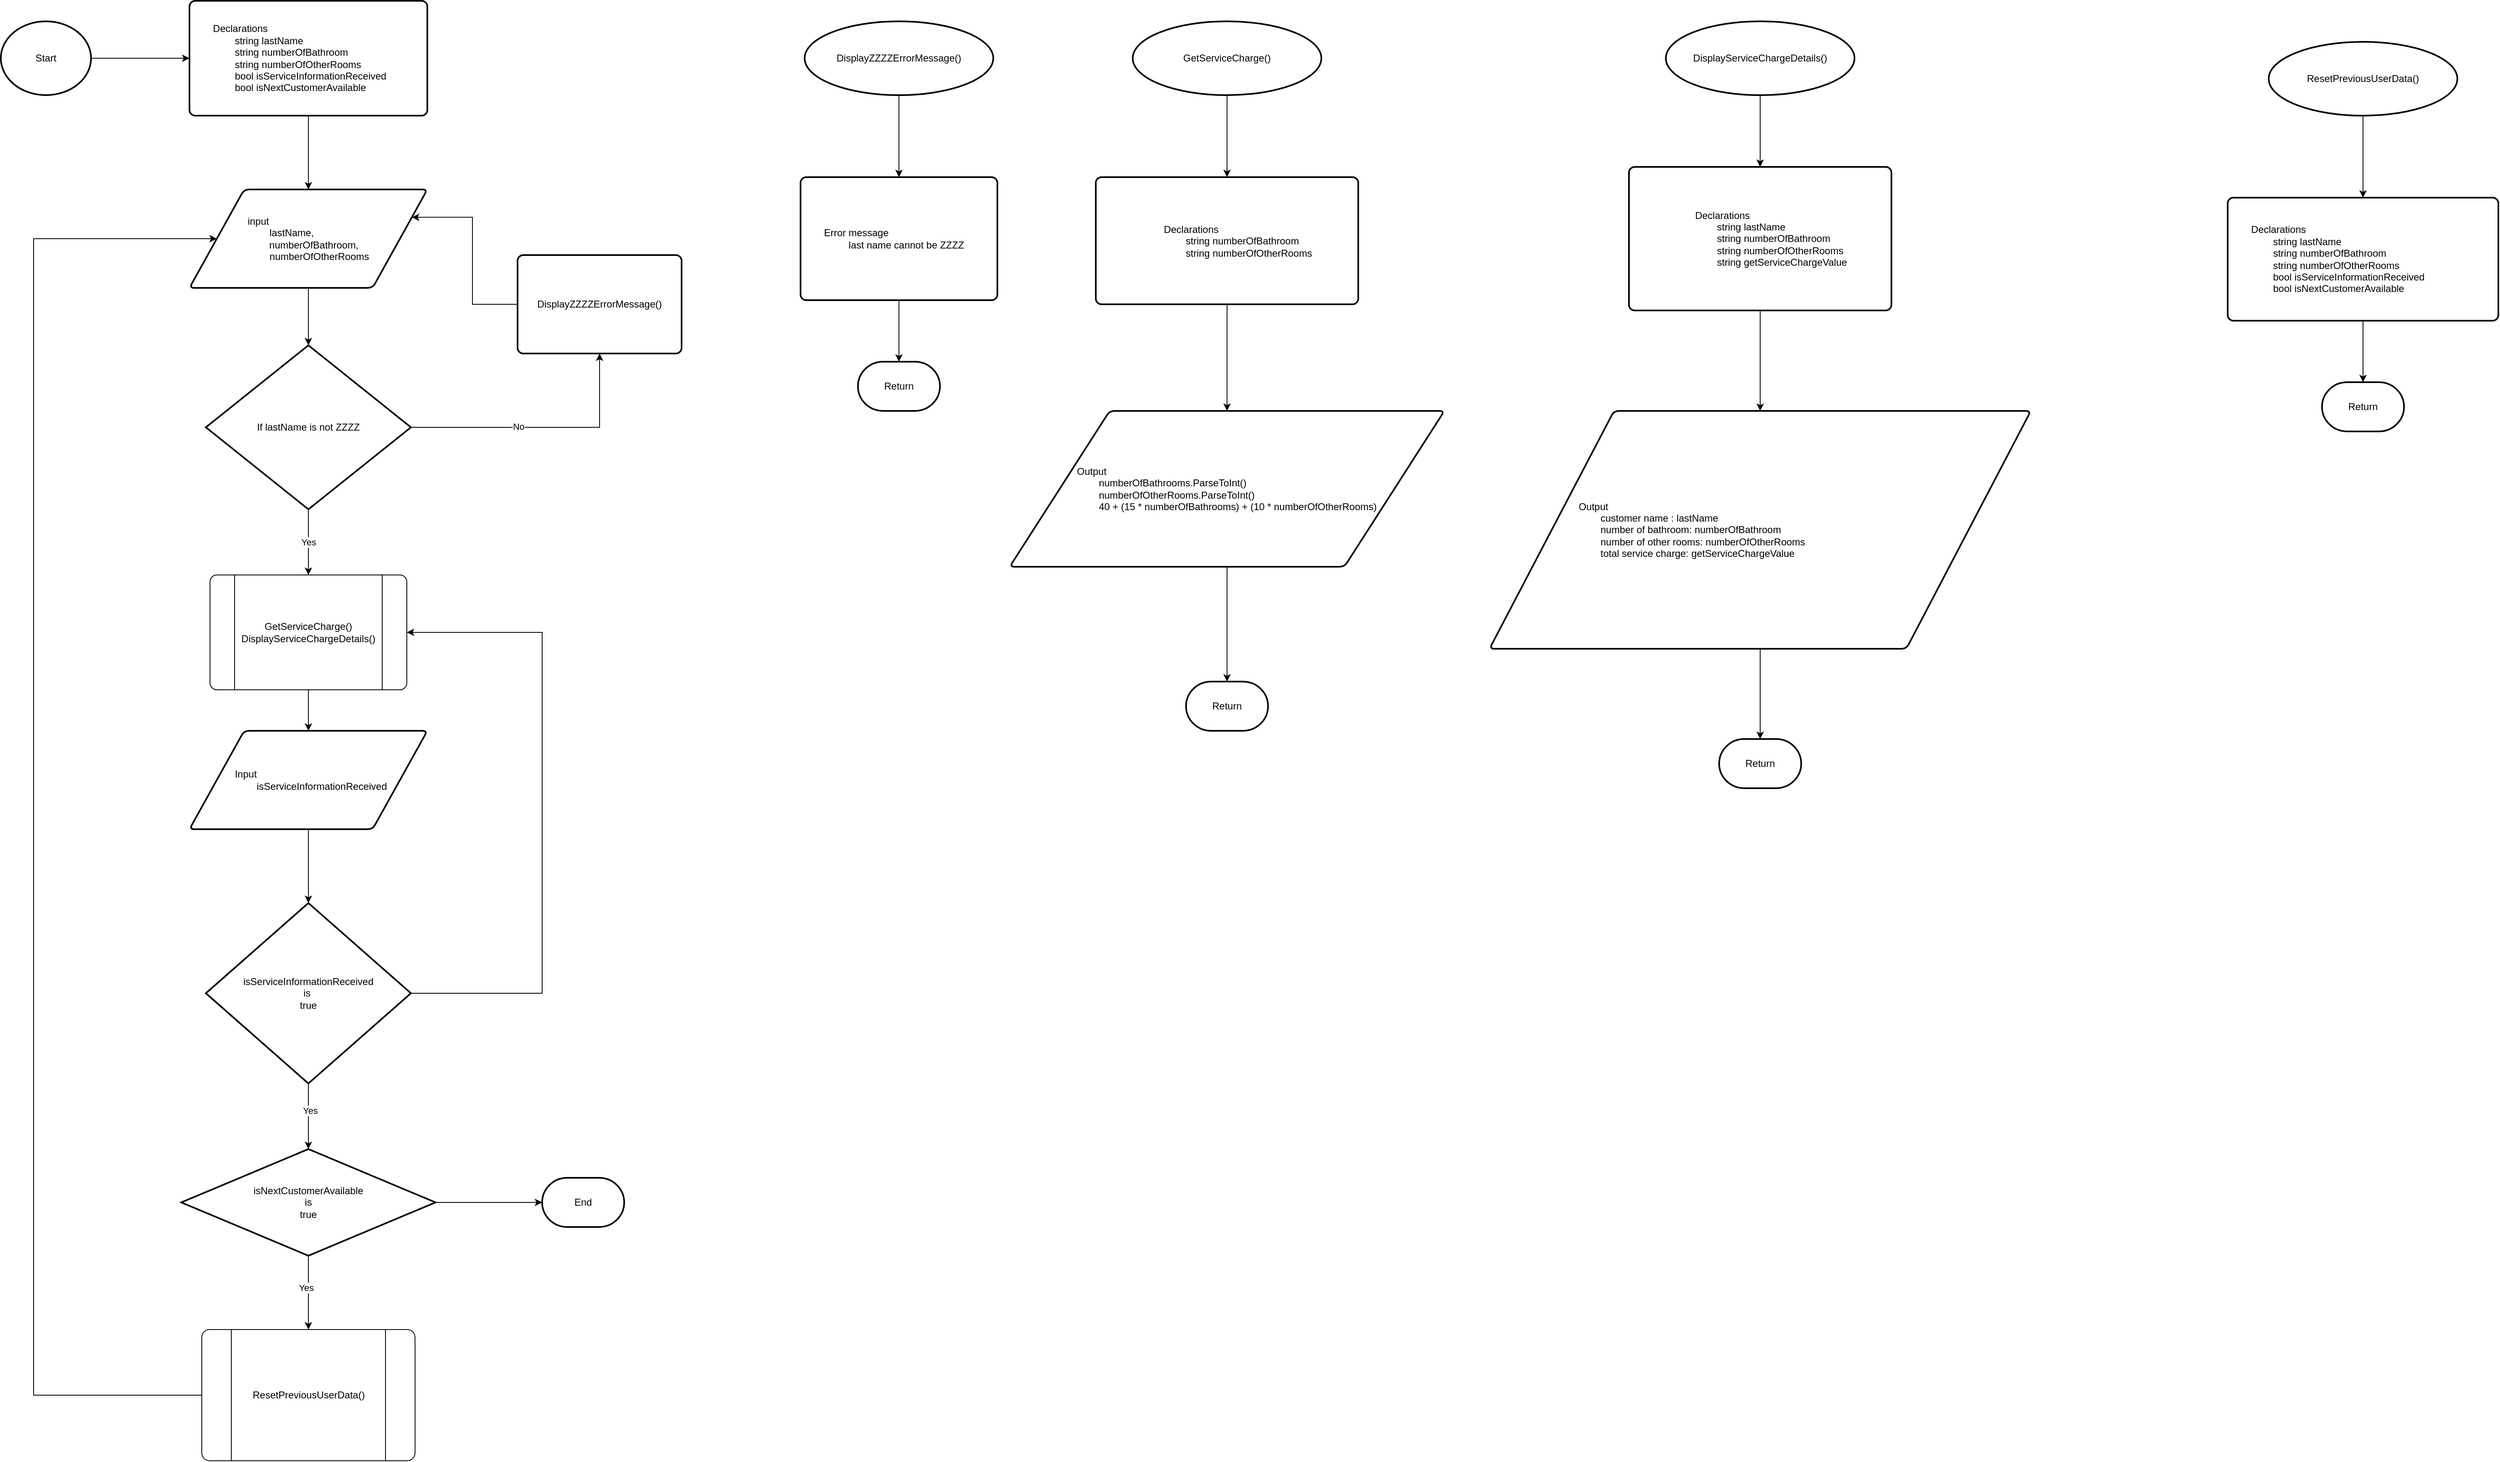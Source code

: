 <mxfile version="28.2.0">
  <diagram name="Page-1" id="oJgHFWgaNCBJmiCIwx_9">
    <mxGraphModel dx="4514" dy="2223" grid="1" gridSize="10" guides="1" tooltips="1" connect="1" arrows="1" fold="1" page="0" pageScale="1" pageWidth="850" pageHeight="1100" background="none" math="0" shadow="0">
      <root>
        <mxCell id="0" />
        <mxCell id="1" parent="0" />
        <mxCell id="lfT0ZGKRR4t4lY79A8cI-3" style="edgeStyle=orthogonalEdgeStyle;rounded=0;orthogonalLoop=1;jettySize=auto;html=1;entryX=0;entryY=0.5;entryDx=0;entryDy=0;" edge="1" parent="1" source="lfT0ZGKRR4t4lY79A8cI-1" target="lfT0ZGKRR4t4lY79A8cI-2">
          <mxGeometry relative="1" as="geometry" />
        </mxCell>
        <mxCell id="lfT0ZGKRR4t4lY79A8cI-1" value="Start" style="strokeWidth=2;html=1;shape=mxgraph.flowchart.start_1;whiteSpace=wrap;" vertex="1" parent="1">
          <mxGeometry x="-30" y="85" width="110" height="90" as="geometry" />
        </mxCell>
        <mxCell id="lfT0ZGKRR4t4lY79A8cI-20" style="edgeStyle=orthogonalEdgeStyle;rounded=0;orthogonalLoop=1;jettySize=auto;html=1;entryX=0.5;entryY=0;entryDx=0;entryDy=0;" edge="1" parent="1" source="lfT0ZGKRR4t4lY79A8cI-2" target="lfT0ZGKRR4t4lY79A8cI-19">
          <mxGeometry relative="1" as="geometry" />
        </mxCell>
        <mxCell id="lfT0ZGKRR4t4lY79A8cI-2" value="&lt;div align=&quot;left&quot;&gt;&lt;span&gt;&lt;span style=&quot;white-space: pre;&quot;&gt;&#x9;&lt;/span&gt;Declarations&lt;/span&gt;&lt;/div&gt;&lt;div align=&quot;left&quot;&gt;&lt;span&gt;&lt;span style=&quot;white-space: pre;&quot;&gt;&#x9;&lt;/span&gt;&lt;span style=&quot;white-space: pre;&quot;&gt;&#x9;string lastName&lt;/span&gt;&lt;/span&gt;&lt;/div&gt;&lt;div align=&quot;left&quot;&gt;&lt;span&gt;&lt;span style=&quot;white-space: pre;&quot;&gt;&lt;span style=&quot;white-space: pre;&quot;&gt;&#x9;&lt;/span&gt;&lt;span style=&quot;white-space: pre;&quot;&gt;&#x9;string numberOfBathroom&lt;/span&gt;&lt;/span&gt;&lt;/span&gt;&lt;/div&gt;&lt;div align=&quot;left&quot;&gt;&lt;span&gt;&lt;span style=&quot;white-space: pre;&quot;&gt;&lt;span style=&quot;white-space: pre;&quot;&gt;&lt;span style=&quot;white-space: pre;&quot;&gt;&#x9;&lt;/span&gt;&lt;span style=&quot;white-space: pre;&quot;&gt;&#x9;&lt;/span&gt;string &lt;/span&gt;&lt;/span&gt;&lt;/span&gt;&lt;span&gt;&lt;span style=&quot;white-space: pre;&quot;&gt;&lt;span style=&quot;white-space: pre;&quot;&gt;numberOfO&lt;/span&gt;&lt;/span&gt;&lt;/span&gt;&lt;span&gt;&lt;span style=&quot;white-space: pre;&quot;&gt;&lt;span style=&quot;white-space: pre;&quot;&gt;therRooms&lt;/span&gt;&lt;/span&gt;&lt;/span&gt;&lt;/div&gt;&lt;div align=&quot;left&quot;&gt;&lt;span&gt;&lt;span style=&quot;white-space: pre;&quot;&gt;&lt;span style=&quot;white-space: pre;&quot;&gt;&#x9;&lt;/span&gt;&lt;span style=&quot;white-space: pre;&quot;&gt;&#x9;bool isServiceInformationReceived&lt;/span&gt;&lt;/span&gt;&lt;/span&gt;&lt;/div&gt;&lt;div align=&quot;left&quot;&gt;&lt;span&gt;&lt;span style=&quot;white-space: pre;&quot;&gt;&lt;span style=&quot;white-space: pre;&quot;&gt;&lt;span style=&quot;white-space: pre;&quot;&gt;&#x9;&lt;/span&gt;&lt;span style=&quot;white-space: pre;&quot;&gt;&#x9;&lt;/span&gt;bool &lt;/span&gt;&lt;/span&gt;&lt;/span&gt;isNextCustomerAvailable&lt;/div&gt;" style="rounded=1;whiteSpace=wrap;html=1;absoluteArcSize=1;arcSize=14;strokeWidth=2;align=left;" vertex="1" parent="1">
          <mxGeometry x="200" y="60" width="290" height="140" as="geometry" />
        </mxCell>
        <mxCell id="lfT0ZGKRR4t4lY79A8cI-29" style="edgeStyle=orthogonalEdgeStyle;rounded=0;orthogonalLoop=1;jettySize=auto;html=1;entryX=0.5;entryY=0;entryDx=0;entryDy=0;" edge="1" parent="1" source="lfT0ZGKRR4t4lY79A8cI-15" target="lfT0ZGKRR4t4lY79A8cI-28">
          <mxGeometry relative="1" as="geometry" />
        </mxCell>
        <mxCell id="lfT0ZGKRR4t4lY79A8cI-15" value="&lt;div&gt;GetServiceCharge()&lt;/div&gt;&lt;div&gt;DisplayServiceChargeDetails()&lt;/div&gt;" style="verticalLabelPosition=middle;verticalAlign=middle;html=1;shape=process;whiteSpace=wrap;rounded=1;size=0.125;arcSize=6;labelPosition=center;align=center;" vertex="1" parent="1">
          <mxGeometry x="225" y="760" width="240" height="140" as="geometry" />
        </mxCell>
        <mxCell id="lfT0ZGKRR4t4lY79A8cI-22" style="edgeStyle=orthogonalEdgeStyle;rounded=0;orthogonalLoop=1;jettySize=auto;html=1;" edge="1" parent="1" source="lfT0ZGKRR4t4lY79A8cI-19" target="lfT0ZGKRR4t4lY79A8cI-21">
          <mxGeometry relative="1" as="geometry" />
        </mxCell>
        <mxCell id="lfT0ZGKRR4t4lY79A8cI-19" value="&lt;div align=&quot;left&quot;&gt;input&amp;nbsp;&lt;/div&gt;&lt;div align=&quot;left&quot;&gt;&lt;span style=&quot;white-space: pre;&quot;&gt;&#x9;&lt;/span&gt;lastName,&amp;nbsp;&lt;/div&gt;&lt;div&gt;&amp;nbsp; &amp;nbsp; numberOfBathroom,&lt;/div&gt;&lt;div align=&quot;left&quot;&gt;&lt;span style=&quot;white-space: pre;&quot;&gt;&#x9;&lt;/span&gt;numberOfOtherRooms&lt;/div&gt;" style="shape=parallelogram;html=1;strokeWidth=2;perimeter=parallelogramPerimeter;whiteSpace=wrap;rounded=1;arcSize=12;size=0.23;" vertex="1" parent="1">
          <mxGeometry x="200" y="290" width="290" height="120" as="geometry" />
        </mxCell>
        <mxCell id="lfT0ZGKRR4t4lY79A8cI-25" style="edgeStyle=orthogonalEdgeStyle;rounded=0;orthogonalLoop=1;jettySize=auto;html=1;entryX=0.5;entryY=1;entryDx=0;entryDy=0;" edge="1" parent="1" source="lfT0ZGKRR4t4lY79A8cI-21" target="lfT0ZGKRR4t4lY79A8cI-23">
          <mxGeometry relative="1" as="geometry" />
        </mxCell>
        <mxCell id="lfT0ZGKRR4t4lY79A8cI-26" value="No" style="edgeLabel;html=1;align=center;verticalAlign=middle;resizable=0;points=[];" vertex="1" connectable="0" parent="lfT0ZGKRR4t4lY79A8cI-25">
          <mxGeometry x="-0.181" y="1" relative="1" as="geometry">
            <mxPoint as="offset" />
          </mxGeometry>
        </mxCell>
        <mxCell id="lfT0ZGKRR4t4lY79A8cI-27" style="edgeStyle=orthogonalEdgeStyle;rounded=0;orthogonalLoop=1;jettySize=auto;html=1;" edge="1" parent="1" source="lfT0ZGKRR4t4lY79A8cI-21" target="lfT0ZGKRR4t4lY79A8cI-15">
          <mxGeometry relative="1" as="geometry" />
        </mxCell>
        <mxCell id="lfT0ZGKRR4t4lY79A8cI-40" value="&lt;div&gt;Yes&lt;/div&gt;" style="edgeLabel;html=1;align=center;verticalAlign=middle;resizable=0;points=[];" vertex="1" connectable="0" parent="lfT0ZGKRR4t4lY79A8cI-27">
          <mxGeometry x="-0.017" y="3" relative="1" as="geometry">
            <mxPoint x="-3" as="offset" />
          </mxGeometry>
        </mxCell>
        <mxCell id="lfT0ZGKRR4t4lY79A8cI-21" value="If lastName is not ZZZZ" style="strokeWidth=2;html=1;shape=mxgraph.flowchart.decision;whiteSpace=wrap;" vertex="1" parent="1">
          <mxGeometry x="220" y="480" width="250" height="200" as="geometry" />
        </mxCell>
        <mxCell id="lfT0ZGKRR4t4lY79A8cI-24" style="edgeStyle=orthogonalEdgeStyle;rounded=0;orthogonalLoop=1;jettySize=auto;html=1;entryX=1;entryY=0.25;entryDx=0;entryDy=0;" edge="1" parent="1" source="lfT0ZGKRR4t4lY79A8cI-23" target="lfT0ZGKRR4t4lY79A8cI-19">
          <mxGeometry relative="1" as="geometry" />
        </mxCell>
        <mxCell id="lfT0ZGKRR4t4lY79A8cI-23" value="DisplayZZZZErrorMessage()" style="rounded=1;whiteSpace=wrap;html=1;absoluteArcSize=1;arcSize=14;strokeWidth=2;" vertex="1" parent="1">
          <mxGeometry x="600" y="370" width="200" height="120" as="geometry" />
        </mxCell>
        <mxCell id="lfT0ZGKRR4t4lY79A8cI-28" value="&lt;div align=&quot;left&quot;&gt;&lt;span style=&quot;white-space: pre;&quot;&gt;&#x9;&lt;/span&gt;&lt;span style=&quot;white-space: pre;&quot;&gt;&#x9;&lt;/span&gt;Input&lt;/div&gt;&lt;div align=&quot;left&quot;&gt;&lt;span style=&quot;white-space: pre;&quot;&gt;&lt;span style=&quot;white-space: pre;&quot;&gt;&#x9;&lt;/span&gt;&lt;span style=&quot;white-space: pre;&quot;&gt;&#x9;&lt;/span&gt;&lt;span style=&quot;white-space: pre;&quot;&gt;&#x9;isServiceInformationReceived&lt;/span&gt;&lt;/span&gt;&lt;/div&gt;" style="shape=parallelogram;html=1;strokeWidth=2;perimeter=parallelogramPerimeter;whiteSpace=wrap;rounded=1;arcSize=12;size=0.23;align=left;" vertex="1" parent="1">
          <mxGeometry x="200" y="950" width="290" height="120" as="geometry" />
        </mxCell>
        <mxCell id="lfT0ZGKRR4t4lY79A8cI-41" style="edgeStyle=orthogonalEdgeStyle;rounded=0;orthogonalLoop=1;jettySize=auto;html=1;entryX=1;entryY=0.5;entryDx=0;entryDy=0;" edge="1" parent="1" source="lfT0ZGKRR4t4lY79A8cI-30" target="lfT0ZGKRR4t4lY79A8cI-15">
          <mxGeometry relative="1" as="geometry">
            <Array as="points">
              <mxPoint x="630" y="1270" />
              <mxPoint x="630" y="830" />
            </Array>
          </mxGeometry>
        </mxCell>
        <mxCell id="lfT0ZGKRR4t4lY79A8cI-30" value="&lt;div align=&quot;center&quot;&gt;&lt;span style=&quot;white-space: pre;&quot;&gt;&lt;span style=&quot;white-space: pre;&quot;&gt;isServiceInformationReceived&lt;/span&gt;&lt;/span&gt;&lt;/div&gt;&lt;div align=&quot;center&quot;&gt;&lt;span style=&quot;white-space: pre;&quot;&gt;&lt;span style=&quot;white-space: pre;&quot;&gt;is &lt;/span&gt;&lt;/span&gt;&lt;/div&gt;&lt;div align=&quot;center&quot;&gt;&lt;span style=&quot;white-space: pre;&quot;&gt;&lt;span style=&quot;white-space: pre;&quot;&gt;true&lt;/span&gt;&lt;/span&gt;&lt;/div&gt;" style="strokeWidth=2;html=1;shape=mxgraph.flowchart.decision;whiteSpace=wrap;align=center;" vertex="1" parent="1">
          <mxGeometry x="220" y="1160" width="250" height="220" as="geometry" />
        </mxCell>
        <mxCell id="lfT0ZGKRR4t4lY79A8cI-35" style="edgeStyle=orthogonalEdgeStyle;rounded=0;orthogonalLoop=1;jettySize=auto;html=1;entryX=0;entryY=0.5;entryDx=0;entryDy=0;" edge="1" parent="1" source="lfT0ZGKRR4t4lY79A8cI-32" target="lfT0ZGKRR4t4lY79A8cI-19">
          <mxGeometry relative="1" as="geometry">
            <mxPoint x="60" y="360" as="targetPoint" />
            <Array as="points">
              <mxPoint x="10" y="1760" />
              <mxPoint x="10" y="350" />
            </Array>
          </mxGeometry>
        </mxCell>
        <mxCell id="lfT0ZGKRR4t4lY79A8cI-32" value="&lt;div&gt;ResetPreviousUserData()&lt;/div&gt;" style="verticalLabelPosition=middle;verticalAlign=middle;html=1;shape=process;whiteSpace=wrap;rounded=1;size=0.14;arcSize=6;labelPosition=center;align=center;" vertex="1" parent="1">
          <mxGeometry x="215" y="1680" width="260" height="160" as="geometry" />
        </mxCell>
        <mxCell id="lfT0ZGKRR4t4lY79A8cI-33" style="edgeStyle=orthogonalEdgeStyle;rounded=0;orthogonalLoop=1;jettySize=auto;html=1;entryX=0.5;entryY=0;entryDx=0;entryDy=0;entryPerimeter=0;" edge="1" parent="1" source="lfT0ZGKRR4t4lY79A8cI-28" target="lfT0ZGKRR4t4lY79A8cI-30">
          <mxGeometry relative="1" as="geometry" />
        </mxCell>
        <mxCell id="lfT0ZGKRR4t4lY79A8cI-45" style="edgeStyle=orthogonalEdgeStyle;rounded=0;orthogonalLoop=1;jettySize=auto;html=1;entryX=0.5;entryY=0;entryDx=0;entryDy=0;" edge="1" parent="1" source="lfT0ZGKRR4t4lY79A8cI-43" target="lfT0ZGKRR4t4lY79A8cI-44">
          <mxGeometry relative="1" as="geometry" />
        </mxCell>
        <mxCell id="lfT0ZGKRR4t4lY79A8cI-43" value="DisplayZZZZErrorMessage()" style="strokeWidth=2;html=1;shape=mxgraph.flowchart.start_1;whiteSpace=wrap;" vertex="1" parent="1">
          <mxGeometry x="950" y="85" width="230" height="90" as="geometry" />
        </mxCell>
        <mxCell id="lfT0ZGKRR4t4lY79A8cI-44" value="&lt;div align=&quot;left&quot;&gt;&lt;span style=&quot;white-space: pre;&quot;&gt;&#x9;&lt;/span&gt;Error message&lt;/div&gt;&lt;div align=&quot;left&quot;&gt;&lt;span style=&quot;white-space: pre;&quot;&gt;&#x9;&lt;/span&gt;&lt;span style=&quot;white-space: pre;&quot;&gt;&#x9;&lt;/span&gt;&amp;nbsp;last name cannot be ZZZZ&lt;/div&gt;" style="rounded=1;whiteSpace=wrap;html=1;absoluteArcSize=1;arcSize=14;strokeWidth=2;align=left;" vertex="1" parent="1">
          <mxGeometry x="945" y="275" width="240" height="150" as="geometry" />
        </mxCell>
        <mxCell id="lfT0ZGKRR4t4lY79A8cI-48" style="edgeStyle=orthogonalEdgeStyle;rounded=0;orthogonalLoop=1;jettySize=auto;html=1;entryX=0.5;entryY=0;entryDx=0;entryDy=0;" edge="1" parent="1" source="lfT0ZGKRR4t4lY79A8cI-46" target="lfT0ZGKRR4t4lY79A8cI-47">
          <mxGeometry relative="1" as="geometry" />
        </mxCell>
        <mxCell id="lfT0ZGKRR4t4lY79A8cI-46" value="&lt;div&gt;GetServiceCharge()&lt;/div&gt;" style="strokeWidth=2;html=1;shape=mxgraph.flowchart.start_1;whiteSpace=wrap;" vertex="1" parent="1">
          <mxGeometry x="1350" y="85" width="230" height="90" as="geometry" />
        </mxCell>
        <mxCell id="lfT0ZGKRR4t4lY79A8cI-50" style="edgeStyle=orthogonalEdgeStyle;rounded=0;orthogonalLoop=1;jettySize=auto;html=1;entryX=0.5;entryY=0;entryDx=0;entryDy=0;" edge="1" parent="1" source="lfT0ZGKRR4t4lY79A8cI-47" target="lfT0ZGKRR4t4lY79A8cI-49">
          <mxGeometry relative="1" as="geometry" />
        </mxCell>
        <mxCell id="lfT0ZGKRR4t4lY79A8cI-47" value="&lt;div align=&quot;left&quot;&gt;&lt;span&gt;&lt;span style=&quot;white-space: pre;&quot;&gt;&#x9;&lt;/span&gt;Declarations&lt;/span&gt;&lt;/div&gt;&lt;div align=&quot;left&quot;&gt;&lt;span&gt;&lt;span style=&quot;white-space: pre;&quot;&gt;&lt;span style=&quot;white-space: pre;&quot;&gt;&#x9;&lt;/span&gt;&lt;span style=&quot;white-space: pre;&quot;&gt;&#x9;string numberOfBathroom&lt;/span&gt;&lt;/span&gt;&lt;/span&gt;&lt;/div&gt;&lt;div align=&quot;left&quot;&gt;&lt;span&gt;&lt;span style=&quot;white-space: pre;&quot;&gt;&lt;span style=&quot;white-space: pre;&quot;&gt;&lt;span style=&quot;white-space: pre;&quot;&gt;&#x9;&lt;/span&gt;&lt;span style=&quot;white-space: pre;&quot;&gt;&#x9;&lt;/span&gt;string &lt;/span&gt;&lt;/span&gt;&lt;/span&gt;&lt;span&gt;&lt;span style=&quot;white-space: pre;&quot;&gt;&lt;span style=&quot;white-space: pre;&quot;&gt;numberOfO&lt;/span&gt;&lt;/span&gt;&lt;/span&gt;&lt;span&gt;&lt;span style=&quot;white-space: pre;&quot;&gt;&lt;span style=&quot;white-space: pre;&quot;&gt;therRooms&lt;/span&gt;&lt;/span&gt;&lt;/span&gt;&lt;/div&gt;" style="rounded=1;whiteSpace=wrap;html=1;absoluteArcSize=1;arcSize=14;strokeWidth=2;" vertex="1" parent="1">
          <mxGeometry x="1305" y="275" width="320" height="155" as="geometry" />
        </mxCell>
        <mxCell id="lfT0ZGKRR4t4lY79A8cI-49" value="&lt;div align=&quot;left&quot;&gt;&lt;span style=&quot;white-space: pre;&quot;&gt;&#x9;&lt;/span&gt;&lt;span style=&quot;white-space: pre;&quot;&gt;&#x9;&lt;/span&gt;&lt;span style=&quot;white-space: pre;&quot;&gt;&#x9;&lt;/span&gt;Output&lt;/div&gt;&lt;div&gt;&lt;span style=&quot;white-space: pre;&quot;&gt;&#x9;&lt;/span&gt;&lt;span style=&quot;white-space: pre;&quot;&gt;&#x9;&lt;/span&gt;&lt;span style=&quot;white-space: pre;&quot;&gt;&#x9;&lt;/span&gt;&lt;span style=&quot;white-space: pre;&quot;&gt;&#x9;&lt;/span&gt;&lt;span style=&quot;white-space: pre;&quot;&gt;&lt;/span&gt;numberOfBathrooms.ParseToInt()&lt;/div&gt;&lt;div&gt;&lt;span style=&quot;white-space: pre;&quot;&gt;&#x9;&lt;/span&gt;&lt;span style=&quot;white-space: pre;&quot;&gt;&#x9;&lt;/span&gt;&lt;span style=&quot;white-space: pre;&quot;&gt;&#x9;&lt;/span&gt;&lt;span style=&quot;white-space: pre;&quot;&gt;&#x9;&lt;/span&gt;numberOfOtherRooms.ParseToInt()&lt;/div&gt;&lt;div align=&quot;left&quot;&gt;&lt;span style=&quot;white-space: pre;&quot;&gt;&#x9;&lt;/span&gt;&lt;span style=&quot;white-space: pre;&quot;&gt;&#x9;&lt;/span&gt;&lt;span style=&quot;white-space: pre;&quot;&gt;&#x9;&lt;/span&gt;&lt;span style=&quot;white-space: pre;&quot;&gt;&#x9;&lt;/span&gt;40 + (15 * numberOfBathrooms) + (10 * numberOfOtherRooms)&lt;/div&gt;" style="shape=parallelogram;html=1;strokeWidth=2;perimeter=parallelogramPerimeter;whiteSpace=wrap;rounded=1;arcSize=12;size=0.23;align=left;" vertex="1" parent="1">
          <mxGeometry x="1200" y="560" width="530" height="190" as="geometry" />
        </mxCell>
        <mxCell id="lfT0ZGKRR4t4lY79A8cI-53" style="edgeStyle=orthogonalEdgeStyle;rounded=0;orthogonalLoop=1;jettySize=auto;html=1;" edge="1" parent="1" source="lfT0ZGKRR4t4lY79A8cI-51" target="lfT0ZGKRR4t4lY79A8cI-52">
          <mxGeometry relative="1" as="geometry" />
        </mxCell>
        <mxCell id="lfT0ZGKRR4t4lY79A8cI-51" value="&lt;div&gt;DisplayServiceChargeDetails()&lt;/div&gt;" style="strokeWidth=2;html=1;shape=mxgraph.flowchart.start_1;whiteSpace=wrap;" vertex="1" parent="1">
          <mxGeometry x="2000" y="85" width="230" height="90" as="geometry" />
        </mxCell>
        <mxCell id="lfT0ZGKRR4t4lY79A8cI-60" style="edgeStyle=orthogonalEdgeStyle;rounded=0;orthogonalLoop=1;jettySize=auto;html=1;" edge="1" parent="1" source="lfT0ZGKRR4t4lY79A8cI-52" target="lfT0ZGKRR4t4lY79A8cI-58">
          <mxGeometry relative="1" as="geometry" />
        </mxCell>
        <mxCell id="lfT0ZGKRR4t4lY79A8cI-52" value="&lt;div align=&quot;left&quot;&gt;&lt;span&gt;&lt;span style=&quot;white-space: pre;&quot;&gt;&#x9;&lt;/span&gt;Declarations&lt;/span&gt;&lt;/div&gt;&lt;div align=&quot;left&quot;&gt;&lt;span&gt;&lt;span style=&quot;white-space: pre;&quot;&gt;&#x9;&lt;/span&gt;&lt;span style=&quot;white-space: pre;&quot;&gt;&#x9;string lastName&lt;/span&gt;&lt;/span&gt;&lt;/div&gt;&lt;div align=&quot;left&quot;&gt;&lt;span&gt;&lt;span style=&quot;white-space: pre;&quot;&gt;&lt;span style=&quot;white-space: pre;&quot;&gt;&#x9;&lt;/span&gt;&lt;span style=&quot;white-space: pre;&quot;&gt;&#x9;string numberOfBathroom&lt;/span&gt;&lt;/span&gt;&lt;/span&gt;&lt;/div&gt;&lt;div align=&quot;left&quot;&gt;&lt;span&gt;&lt;span style=&quot;white-space: pre;&quot;&gt;&lt;span style=&quot;white-space: pre;&quot;&gt;&lt;span style=&quot;white-space: pre;&quot;&gt;&#x9;&lt;/span&gt;&lt;span style=&quot;white-space: pre;&quot;&gt;&#x9;&lt;/span&gt;string &lt;/span&gt;&lt;/span&gt;&lt;/span&gt;&lt;span&gt;&lt;span style=&quot;white-space: pre;&quot;&gt;&lt;span style=&quot;white-space: pre;&quot;&gt;numberOfO&lt;/span&gt;&lt;/span&gt;&lt;/span&gt;&lt;span&gt;&lt;span style=&quot;white-space: pre;&quot;&gt;&lt;span style=&quot;white-space: pre;&quot;&gt;therRooms&lt;/span&gt;&lt;/span&gt;&lt;/span&gt;&lt;/div&gt;&lt;div align=&quot;left&quot;&gt;&lt;span&gt;&lt;span style=&quot;white-space: pre;&quot;&gt;&lt;span style=&quot;white-space: pre;&quot;&gt;&lt;span style=&quot;white-space: pre;&quot;&gt;&#x9;&lt;/span&gt;&lt;span style=&quot;white-space: pre;&quot;&gt;&#x9;&lt;/span&gt;string &lt;/span&gt;&lt;/span&gt;&lt;/span&gt;getServiceChargeValue&lt;/div&gt;" style="rounded=1;whiteSpace=wrap;html=1;absoluteArcSize=1;arcSize=14;strokeWidth=2;" vertex="1" parent="1">
          <mxGeometry x="1955" y="262.5" width="320" height="175" as="geometry" />
        </mxCell>
        <mxCell id="lfT0ZGKRR4t4lY79A8cI-54" value="Return" style="strokeWidth=2;html=1;shape=mxgraph.flowchart.terminator;whiteSpace=wrap;" vertex="1" parent="1">
          <mxGeometry x="1015" y="500" width="100" height="60" as="geometry" />
        </mxCell>
        <mxCell id="lfT0ZGKRR4t4lY79A8cI-55" style="edgeStyle=orthogonalEdgeStyle;rounded=0;orthogonalLoop=1;jettySize=auto;html=1;entryX=0.5;entryY=0;entryDx=0;entryDy=0;entryPerimeter=0;" edge="1" parent="1" source="lfT0ZGKRR4t4lY79A8cI-44" target="lfT0ZGKRR4t4lY79A8cI-54">
          <mxGeometry relative="1" as="geometry" />
        </mxCell>
        <mxCell id="lfT0ZGKRR4t4lY79A8cI-56" value="Return" style="strokeWidth=2;html=1;shape=mxgraph.flowchart.terminator;whiteSpace=wrap;" vertex="1" parent="1">
          <mxGeometry x="1415" y="890" width="100" height="60" as="geometry" />
        </mxCell>
        <mxCell id="lfT0ZGKRR4t4lY79A8cI-57" style="edgeStyle=orthogonalEdgeStyle;rounded=0;orthogonalLoop=1;jettySize=auto;html=1;entryX=0.5;entryY=0;entryDx=0;entryDy=0;entryPerimeter=0;" edge="1" parent="1" source="lfT0ZGKRR4t4lY79A8cI-49" target="lfT0ZGKRR4t4lY79A8cI-56">
          <mxGeometry relative="1" as="geometry" />
        </mxCell>
        <mxCell id="lfT0ZGKRR4t4lY79A8cI-58" value="&lt;div align=&quot;left&quot;&gt;&lt;span style=&quot;white-space: pre;&quot;&gt;&#x9;&lt;/span&gt;&lt;span style=&quot;white-space: pre;&quot;&gt;&#x9;&lt;/span&gt;&lt;span style=&quot;white-space: pre;&quot;&gt;&#x9;&lt;/span&gt;&lt;span style=&quot;white-space: pre;&quot;&gt;&#x9;&lt;/span&gt;Output&lt;/div&gt;&lt;div align=&quot;left&quot;&gt;&lt;span style=&quot;white-space: pre;&quot;&gt;&#x9;&lt;/span&gt;&lt;span style=&quot;white-space: pre;&quot;&gt;&#x9;&lt;/span&gt;&lt;span style=&quot;white-space: pre;&quot;&gt;&#x9;&lt;/span&gt;&lt;span style=&quot;white-space: pre;&quot;&gt;&#x9;&lt;/span&gt;&lt;span style=&quot;white-space: pre;&quot;&gt;&#x9;customer name : lastName&lt;/span&gt;&lt;/div&gt;&lt;div align=&quot;left&quot;&gt;&lt;span style=&quot;white-space: pre;&quot;&gt;&lt;span style=&quot;white-space: pre;&quot;&gt;&#x9;&lt;/span&gt;&lt;span style=&quot;white-space: pre;&quot;&gt;&#x9;&lt;/span&gt;&lt;span style=&quot;white-space: pre;&quot;&gt;&#x9;&lt;/span&gt;&lt;span style=&quot;white-space: pre;&quot;&gt;&#x9;&lt;/span&gt;&lt;span style=&quot;white-space: pre;&quot;&gt;&#x9;&lt;/span&gt;number of bathroom: numberOfBathroom&lt;/span&gt;&lt;/div&gt;&lt;div align=&quot;left&quot;&gt;&lt;span style=&quot;white-space: pre;&quot;&gt;&lt;span style=&quot;white-space: pre;&quot;&gt;&#x9;&lt;/span&gt;&lt;span style=&quot;white-space: pre;&quot;&gt;&#x9;&lt;/span&gt;&lt;span style=&quot;white-space: pre;&quot;&gt;&#x9;&lt;/span&gt;&lt;span style=&quot;white-space: pre;&quot;&gt;&#x9;&lt;/span&gt;&lt;span style=&quot;white-space: pre;&quot;&gt;&#x9;&lt;/span&gt;number of other rooms: numberOfOtherRooms&lt;/span&gt;&lt;/div&gt;&lt;div align=&quot;left&quot;&gt;&lt;span style=&quot;white-space: pre;&quot;&gt;&lt;span style=&quot;white-space: pre;&quot;&gt;&#x9;&lt;/span&gt;&lt;span style=&quot;white-space: pre;&quot;&gt;&#x9;&lt;/span&gt;&lt;span style=&quot;white-space: pre;&quot;&gt;&#x9;&lt;/span&gt;&lt;span style=&quot;white-space: pre;&quot;&gt;&#x9;&lt;/span&gt;&lt;span style=&quot;white-space: pre;&quot;&gt;&#x9;&lt;/span&gt;total service charge: getServiceChargeValue&lt;/span&gt;&lt;/div&gt;" style="shape=parallelogram;html=1;strokeWidth=2;perimeter=parallelogramPerimeter;whiteSpace=wrap;rounded=1;arcSize=12;size=0.23;align=left;labelPosition=center;verticalLabelPosition=middle;verticalAlign=middle;" vertex="1" parent="1">
          <mxGeometry x="1785" y="560" width="660" height="290" as="geometry" />
        </mxCell>
        <mxCell id="lfT0ZGKRR4t4lY79A8cI-59" value="Return" style="strokeWidth=2;html=1;shape=mxgraph.flowchart.terminator;whiteSpace=wrap;" vertex="1" parent="1">
          <mxGeometry x="2065" y="960" width="100" height="60" as="geometry" />
        </mxCell>
        <mxCell id="lfT0ZGKRR4t4lY79A8cI-61" style="edgeStyle=orthogonalEdgeStyle;rounded=0;orthogonalLoop=1;jettySize=auto;html=1;entryX=0.5;entryY=0;entryDx=0;entryDy=0;entryPerimeter=0;" edge="1" parent="1" source="lfT0ZGKRR4t4lY79A8cI-58" target="lfT0ZGKRR4t4lY79A8cI-59">
          <mxGeometry relative="1" as="geometry" />
        </mxCell>
        <mxCell id="lfT0ZGKRR4t4lY79A8cI-66" style="edgeStyle=orthogonalEdgeStyle;rounded=0;orthogonalLoop=1;jettySize=auto;html=1;entryX=0.5;entryY=0;entryDx=0;entryDy=0;" edge="1" parent="1" source="lfT0ZGKRR4t4lY79A8cI-62" target="lfT0ZGKRR4t4lY79A8cI-32">
          <mxGeometry relative="1" as="geometry" />
        </mxCell>
        <mxCell id="lfT0ZGKRR4t4lY79A8cI-67" value="Yes" style="edgeLabel;html=1;align=center;verticalAlign=middle;resizable=0;points=[];" vertex="1" connectable="0" parent="lfT0ZGKRR4t4lY79A8cI-66">
          <mxGeometry x="-0.147" y="-3" relative="1" as="geometry">
            <mxPoint as="offset" />
          </mxGeometry>
        </mxCell>
        <mxCell id="lfT0ZGKRR4t4lY79A8cI-62" value="&lt;div&gt;isNextCustomerAvailable&lt;/div&gt;&lt;div&gt;is&lt;/div&gt;&lt;div&gt;true&lt;/div&gt;" style="strokeWidth=2;html=1;shape=mxgraph.flowchart.decision;whiteSpace=wrap;" vertex="1" parent="1">
          <mxGeometry x="190" y="1460" width="310" height="130" as="geometry" />
        </mxCell>
        <mxCell id="lfT0ZGKRR4t4lY79A8cI-64" style="edgeStyle=orthogonalEdgeStyle;rounded=0;orthogonalLoop=1;jettySize=auto;html=1;entryX=0.5;entryY=0;entryDx=0;entryDy=0;entryPerimeter=0;" edge="1" parent="1" source="lfT0ZGKRR4t4lY79A8cI-30" target="lfT0ZGKRR4t4lY79A8cI-62">
          <mxGeometry relative="1" as="geometry" />
        </mxCell>
        <mxCell id="lfT0ZGKRR4t4lY79A8cI-65" value="Yes" style="edgeLabel;html=1;align=center;verticalAlign=middle;resizable=0;points=[];" vertex="1" connectable="0" parent="lfT0ZGKRR4t4lY79A8cI-64">
          <mxGeometry x="-0.19" y="2" relative="1" as="geometry">
            <mxPoint as="offset" />
          </mxGeometry>
        </mxCell>
        <mxCell id="lfT0ZGKRR4t4lY79A8cI-70" value="End" style="strokeWidth=2;html=1;shape=mxgraph.flowchart.terminator;whiteSpace=wrap;" vertex="1" parent="1">
          <mxGeometry x="630" y="1495" width="100" height="60" as="geometry" />
        </mxCell>
        <mxCell id="lfT0ZGKRR4t4lY79A8cI-71" style="edgeStyle=orthogonalEdgeStyle;rounded=0;orthogonalLoop=1;jettySize=auto;html=1;entryX=0;entryY=0.5;entryDx=0;entryDy=0;entryPerimeter=0;" edge="1" parent="1" source="lfT0ZGKRR4t4lY79A8cI-62" target="lfT0ZGKRR4t4lY79A8cI-70">
          <mxGeometry relative="1" as="geometry" />
        </mxCell>
        <mxCell id="lfT0ZGKRR4t4lY79A8cI-75" style="edgeStyle=orthogonalEdgeStyle;rounded=0;orthogonalLoop=1;jettySize=auto;html=1;entryX=0.5;entryY=0;entryDx=0;entryDy=0;" edge="1" parent="1" source="lfT0ZGKRR4t4lY79A8cI-72" target="lfT0ZGKRR4t4lY79A8cI-73">
          <mxGeometry relative="1" as="geometry" />
        </mxCell>
        <mxCell id="lfT0ZGKRR4t4lY79A8cI-72" value="&lt;div&gt;ResetPreviousUserData()&lt;/div&gt;" style="strokeWidth=2;html=1;shape=mxgraph.flowchart.start_1;whiteSpace=wrap;" vertex="1" parent="1">
          <mxGeometry x="2735" y="110" width="230" height="90" as="geometry" />
        </mxCell>
        <mxCell id="lfT0ZGKRR4t4lY79A8cI-73" value="&lt;div align=&quot;left&quot;&gt;&lt;span&gt;&lt;span style=&quot;white-space: pre;&quot;&gt;&#x9;&lt;/span&gt;Declarations&lt;/span&gt;&lt;/div&gt;&lt;div align=&quot;left&quot;&gt;&lt;span&gt;&lt;span style=&quot;white-space: pre;&quot;&gt;&#x9;&lt;/span&gt;&lt;span style=&quot;white-space: pre;&quot;&gt;&#x9;string lastName&lt;/span&gt;&lt;/span&gt;&lt;/div&gt;&lt;div align=&quot;left&quot;&gt;&lt;span&gt;&lt;span style=&quot;white-space: pre;&quot;&gt;&lt;span style=&quot;white-space: pre;&quot;&gt;&#x9;&lt;/span&gt;&lt;span style=&quot;white-space: pre;&quot;&gt;&#x9;string numberOfBathroom&lt;/span&gt;&lt;/span&gt;&lt;/span&gt;&lt;/div&gt;&lt;div align=&quot;left&quot;&gt;&lt;span&gt;&lt;span style=&quot;white-space: pre;&quot;&gt;&lt;span style=&quot;white-space: pre;&quot;&gt;&lt;span style=&quot;white-space: pre;&quot;&gt;&#x9;&lt;/span&gt;&lt;span style=&quot;white-space: pre;&quot;&gt;&#x9;&lt;/span&gt;string &lt;/span&gt;&lt;/span&gt;&lt;/span&gt;&lt;span&gt;&lt;span style=&quot;white-space: pre;&quot;&gt;&lt;span style=&quot;white-space: pre;&quot;&gt;numberOfO&lt;/span&gt;&lt;/span&gt;&lt;/span&gt;&lt;span&gt;&lt;span style=&quot;white-space: pre;&quot;&gt;&lt;span style=&quot;white-space: pre;&quot;&gt;therRooms&lt;/span&gt;&lt;/span&gt;&lt;/span&gt;&lt;/div&gt;&lt;div align=&quot;left&quot;&gt;&lt;span&gt;&lt;span style=&quot;white-space: pre;&quot;&gt;&lt;span style=&quot;white-space: pre;&quot;&gt;&#x9;&lt;/span&gt;&lt;span style=&quot;white-space: pre;&quot;&gt;&#x9;bool isServiceInformationReceived&lt;/span&gt;&lt;/span&gt;&lt;/span&gt;&lt;/div&gt;&lt;div align=&quot;left&quot;&gt;&lt;span&gt;&lt;span style=&quot;white-space: pre;&quot;&gt;&lt;span style=&quot;white-space: pre;&quot;&gt;&lt;span style=&quot;white-space: pre;&quot;&gt;&#x9;&lt;/span&gt;&lt;span style=&quot;white-space: pre;&quot;&gt;&#x9;&lt;/span&gt;bool &lt;/span&gt;&lt;/span&gt;&lt;/span&gt;isNextCustomerAvailable&lt;/div&gt;" style="rounded=1;whiteSpace=wrap;html=1;absoluteArcSize=1;arcSize=14;strokeWidth=2;align=left;" vertex="1" parent="1">
          <mxGeometry x="2685" y="300" width="330" height="150" as="geometry" />
        </mxCell>
        <mxCell id="lfT0ZGKRR4t4lY79A8cI-74" value="Return" style="strokeWidth=2;html=1;shape=mxgraph.flowchart.terminator;whiteSpace=wrap;" vertex="1" parent="1">
          <mxGeometry x="2800" y="525" width="100" height="60" as="geometry" />
        </mxCell>
        <mxCell id="lfT0ZGKRR4t4lY79A8cI-76" style="edgeStyle=orthogonalEdgeStyle;rounded=0;orthogonalLoop=1;jettySize=auto;html=1;entryX=0.5;entryY=0;entryDx=0;entryDy=0;entryPerimeter=0;" edge="1" parent="1" source="lfT0ZGKRR4t4lY79A8cI-73" target="lfT0ZGKRR4t4lY79A8cI-74">
          <mxGeometry relative="1" as="geometry" />
        </mxCell>
      </root>
    </mxGraphModel>
  </diagram>
</mxfile>
